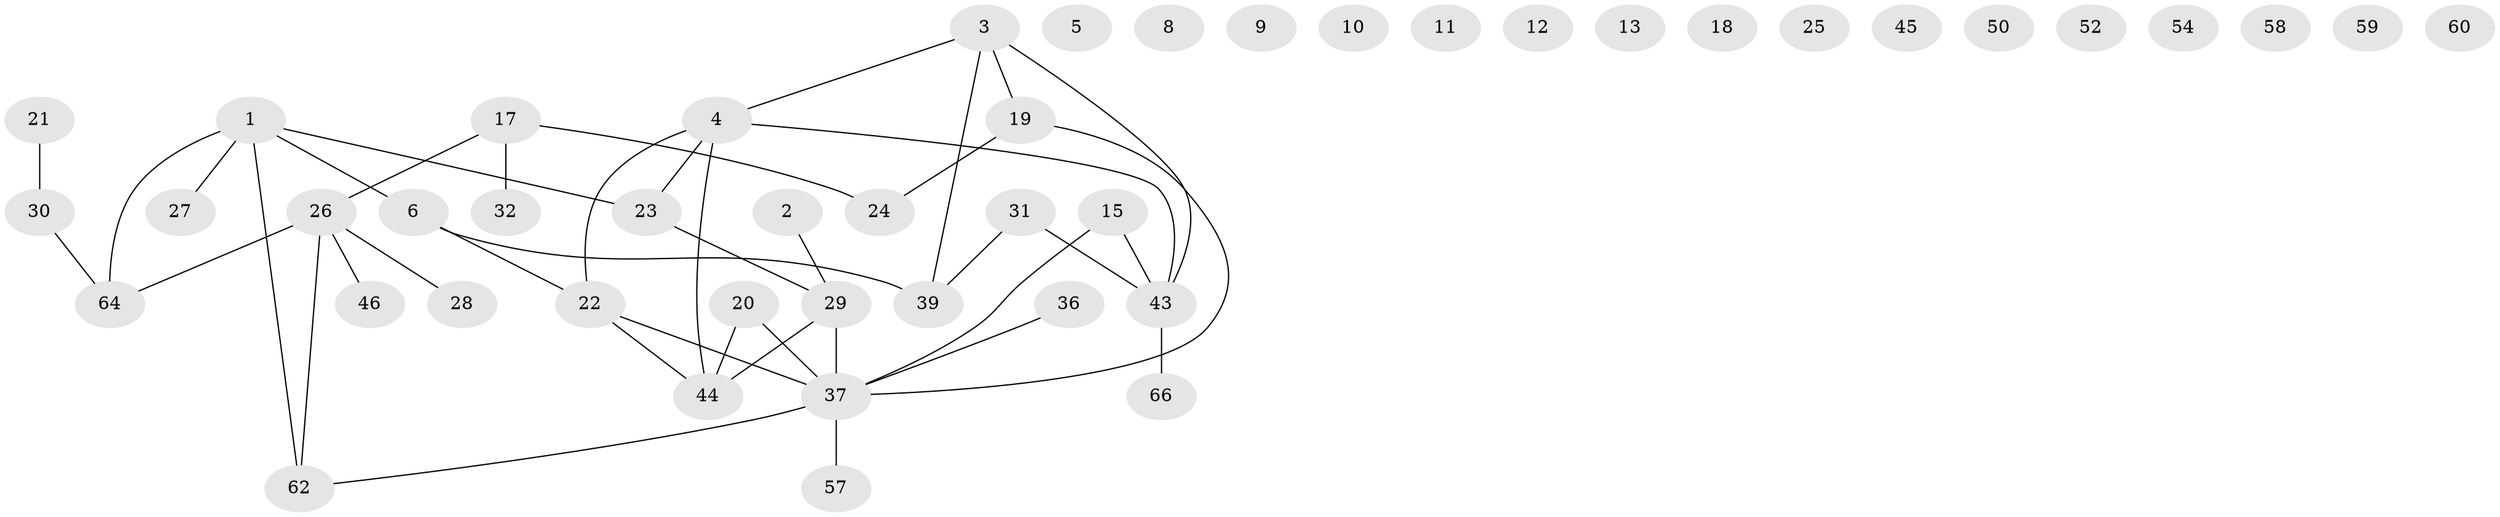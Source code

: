 // Generated by graph-tools (version 1.1) at 2025/23/03/03/25 07:23:27]
// undirected, 46 vertices, 42 edges
graph export_dot {
graph [start="1"]
  node [color=gray90,style=filled];
  1 [super="+16"];
  2 [super="+7"];
  3 [super="+34"];
  4 [super="+14"];
  5;
  6 [super="+38"];
  8;
  9;
  10;
  11;
  12;
  13;
  15 [super="+49"];
  17 [super="+42"];
  18;
  19 [super="+47"];
  20 [super="+63"];
  21 [super="+35"];
  22 [super="+56"];
  23;
  24;
  25;
  26 [super="+61"];
  27;
  28;
  29 [super="+55"];
  30 [super="+53"];
  31 [super="+33"];
  32 [super="+41"];
  36 [super="+65"];
  37 [super="+40"];
  39;
  43 [super="+51"];
  44 [super="+48"];
  45;
  46;
  50;
  52;
  54;
  57;
  58;
  59;
  60;
  62;
  64 [super="+67"];
  66;
  1 -- 23;
  1 -- 62;
  1 -- 27;
  1 -- 6;
  1 -- 64;
  2 -- 29;
  3 -- 43;
  3 -- 39;
  3 -- 4;
  3 -- 19;
  4 -- 44;
  4 -- 23;
  4 -- 43;
  4 -- 22;
  6 -- 22;
  6 -- 39;
  15 -- 43;
  15 -- 37;
  17 -- 24;
  17 -- 26;
  17 -- 32;
  19 -- 24;
  19 -- 37;
  20 -- 37;
  20 -- 44;
  21 -- 30;
  22 -- 37;
  22 -- 44;
  23 -- 29;
  26 -- 46;
  26 -- 28;
  26 -- 62;
  26 -- 64;
  29 -- 37;
  29 -- 44;
  30 -- 64;
  31 -- 39;
  31 -- 43;
  36 -- 37;
  37 -- 57;
  37 -- 62;
  43 -- 66;
}
